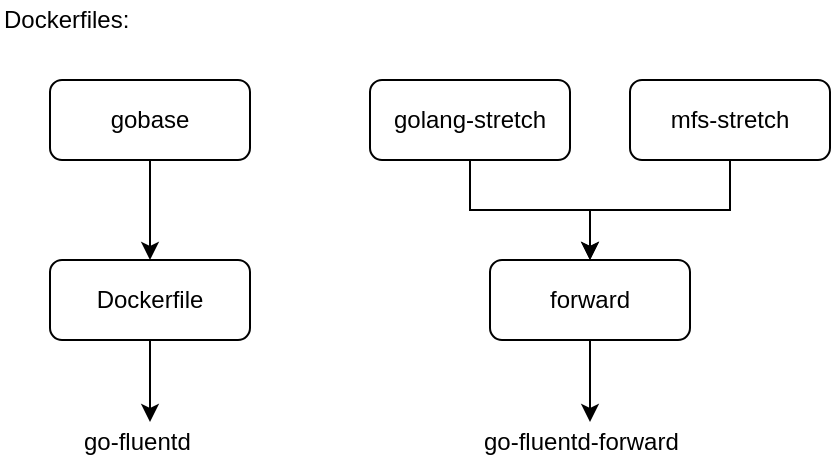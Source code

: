 <mxfile version="10.6.2" type="device"><diagram id="lMUMZOkgmXzRiNWh0qAa" name="Page-1"><mxGraphModel dx="502" dy="595" grid="1" gridSize="10" guides="1" tooltips="1" connect="1" arrows="1" fold="1" page="1" pageScale="1" pageWidth="826" pageHeight="1169" math="0" shadow="0"><root><mxCell id="0"/><mxCell id="1" parent="0"/><mxCell id="TYAfB-3oAsWLCoK8g0aI-3" style="edgeStyle=orthogonalEdgeStyle;rounded=0;orthogonalLoop=1;jettySize=auto;html=1;exitX=0.5;exitY=1;exitDx=0;exitDy=0;entryX=0.5;entryY=0;entryDx=0;entryDy=0;" parent="1" source="TYAfB-3oAsWLCoK8g0aI-1" target="TYAfB-3oAsWLCoK8g0aI-2" edge="1"><mxGeometry relative="1" as="geometry"/></mxCell><mxCell id="TYAfB-3oAsWLCoK8g0aI-1" value="gobase" style="rounded=1;whiteSpace=wrap;html=1;" parent="1" vertex="1"><mxGeometry x="60" y="170" width="100" height="40" as="geometry"/></mxCell><mxCell id="TYAfB-3oAsWLCoK8g0aI-5" style="edgeStyle=orthogonalEdgeStyle;rounded=0;orthogonalLoop=1;jettySize=auto;html=1;" parent="1" source="TYAfB-3oAsWLCoK8g0aI-2" target="TYAfB-3oAsWLCoK8g0aI-4" edge="1"><mxGeometry relative="1" as="geometry"/></mxCell><mxCell id="TYAfB-3oAsWLCoK8g0aI-2" value="Dockerfile" style="rounded=1;whiteSpace=wrap;html=1;" parent="1" vertex="1"><mxGeometry x="60" y="260" width="100" height="40" as="geometry"/></mxCell><mxCell id="TYAfB-3oAsWLCoK8g0aI-4" value="go-fluentd&lt;br&gt;" style="text;html=1;resizable=0;points=[];autosize=1;align=left;verticalAlign=top;spacingTop=-4;" parent="1" vertex="1"><mxGeometry x="75" y="341" width="70" height="20" as="geometry"/></mxCell><mxCell id="TYAfB-3oAsWLCoK8g0aI-9" style="edgeStyle=orthogonalEdgeStyle;rounded=0;orthogonalLoop=1;jettySize=auto;html=1;entryX=0.5;entryY=0;entryDx=0;entryDy=0;" parent="1" source="TYAfB-3oAsWLCoK8g0aI-6" target="TYAfB-3oAsWLCoK8g0aI-8" edge="1"><mxGeometry relative="1" as="geometry"/></mxCell><mxCell id="TYAfB-3oAsWLCoK8g0aI-6" value="golang-stretch" style="rounded=1;whiteSpace=wrap;html=1;" parent="1" vertex="1"><mxGeometry x="220" y="170" width="100" height="40" as="geometry"/></mxCell><mxCell id="TYAfB-3oAsWLCoK8g0aI-10" style="edgeStyle=orthogonalEdgeStyle;rounded=0;orthogonalLoop=1;jettySize=auto;html=1;entryX=0.5;entryY=0;entryDx=0;entryDy=0;" parent="1" source="TYAfB-3oAsWLCoK8g0aI-7" target="TYAfB-3oAsWLCoK8g0aI-8" edge="1"><mxGeometry relative="1" as="geometry"/></mxCell><mxCell id="TYAfB-3oAsWLCoK8g0aI-7" value="&lt;div&gt;&lt;span&gt;mfs-stretch&lt;/span&gt;&lt;/div&gt;" style="rounded=1;whiteSpace=wrap;html=1;" parent="1" vertex="1"><mxGeometry x="350" y="170" width="100" height="40" as="geometry"/></mxCell><mxCell id="TYAfB-3oAsWLCoK8g0aI-12" style="edgeStyle=orthogonalEdgeStyle;rounded=0;orthogonalLoop=1;jettySize=auto;html=1;" parent="1" source="TYAfB-3oAsWLCoK8g0aI-8" target="TYAfB-3oAsWLCoK8g0aI-11" edge="1"><mxGeometry relative="1" as="geometry"/></mxCell><mxCell id="TYAfB-3oAsWLCoK8g0aI-8" value="forward" style="rounded=1;whiteSpace=wrap;html=1;" parent="1" vertex="1"><mxGeometry x="280" y="260" width="100" height="40" as="geometry"/></mxCell><mxCell id="TYAfB-3oAsWLCoK8g0aI-11" value="go-fluentd-forward" style="text;html=1;resizable=0;points=[];autosize=1;align=left;verticalAlign=top;spacingTop=-4;" parent="1" vertex="1"><mxGeometry x="275" y="341" width="110" height="20" as="geometry"/></mxCell><mxCell id="TYAfB-3oAsWLCoK8g0aI-13" value="Dockerfiles:" style="text;html=1;resizable=0;points=[];autosize=1;align=left;verticalAlign=top;spacingTop=-4;" parent="1" vertex="1"><mxGeometry x="35" y="130" width="80" height="20" as="geometry"/></mxCell></root></mxGraphModel></diagram></mxfile>